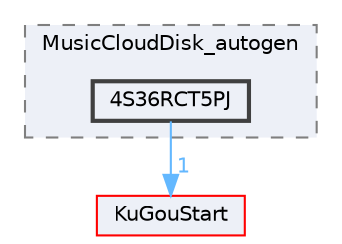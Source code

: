 digraph "4S36RCT5PJ"
{
 // LATEX_PDF_SIZE
  bgcolor="transparent";
  edge [fontname=Helvetica,fontsize=10,labelfontname=Helvetica,labelfontsize=10];
  node [fontname=Helvetica,fontsize=10,shape=box,height=0.2,width=0.4];
  compound=true
  subgraph clusterdir_1a00c5246df2d32199d6952d5da6be83 {
    graph [ bgcolor="#edf0f7", pencolor="grey50", label="MusicCloudDisk_autogen", fontname=Helvetica,fontsize=10 style="filled,dashed", URL="dir_1a00c5246df2d32199d6952d5da6be83.html",tooltip=""]
  dir_0b812fd62e4e6cc92c9684e9fb38e1a6 [label="4S36RCT5PJ", fillcolor="#edf0f7", color="grey25", style="filled,bold", URL="dir_0b812fd62e4e6cc92c9684e9fb38e1a6.html",tooltip=""];
  }
  dir_e60601b218beddc6af0778ac41ea9cb2 [label="KuGouStart", fillcolor="#edf0f7", color="red", style="filled", URL="dir_e60601b218beddc6af0778ac41ea9cb2.html",tooltip=""];
  dir_0b812fd62e4e6cc92c9684e9fb38e1a6->dir_e60601b218beddc6af0778ac41ea9cb2 [headlabel="1", labeldistance=1.5 headhref="dir_000009_000172.html" href="dir_000009_000172.html" color="steelblue1" fontcolor="steelblue1"];
}
